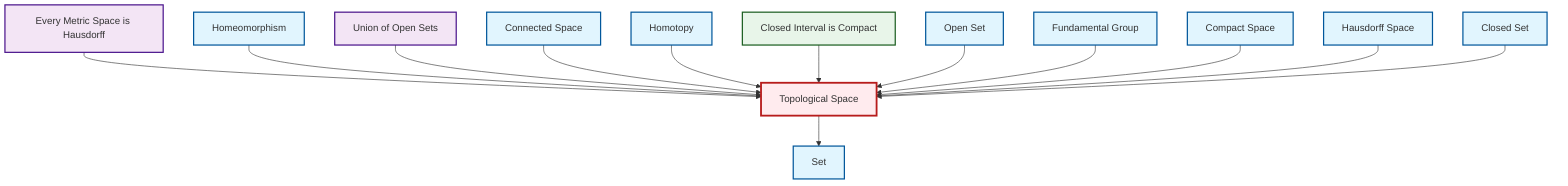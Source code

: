 graph TD
    classDef definition fill:#e1f5fe,stroke:#01579b,stroke-width:2px
    classDef theorem fill:#f3e5f5,stroke:#4a148c,stroke-width:2px
    classDef axiom fill:#fff3e0,stroke:#e65100,stroke-width:2px
    classDef example fill:#e8f5e9,stroke:#1b5e20,stroke-width:2px
    classDef current fill:#ffebee,stroke:#b71c1c,stroke-width:3px
    def-closed-set["Closed Set"]:::definition
    def-hausdorff["Hausdorff Space"]:::definition
    thm-union-open-sets["Union of Open Sets"]:::theorem
    def-homotopy["Homotopy"]:::definition
    thm-metric-hausdorff["Every Metric Space is Hausdorff"]:::theorem
    def-homeomorphism["Homeomorphism"]:::definition
    def-open-set["Open Set"]:::definition
    def-set["Set"]:::definition
    ex-closed-interval-compact["Closed Interval is Compact"]:::example
    def-fundamental-group["Fundamental Group"]:::definition
    def-connected["Connected Space"]:::definition
    def-compact["Compact Space"]:::definition
    def-topological-space["Topological Space"]:::definition
    def-topological-space --> def-set
    thm-metric-hausdorff --> def-topological-space
    def-homeomorphism --> def-topological-space
    thm-union-open-sets --> def-topological-space
    def-connected --> def-topological-space
    def-homotopy --> def-topological-space
    ex-closed-interval-compact --> def-topological-space
    def-open-set --> def-topological-space
    def-fundamental-group --> def-topological-space
    def-compact --> def-topological-space
    def-hausdorff --> def-topological-space
    def-closed-set --> def-topological-space
    class def-topological-space current